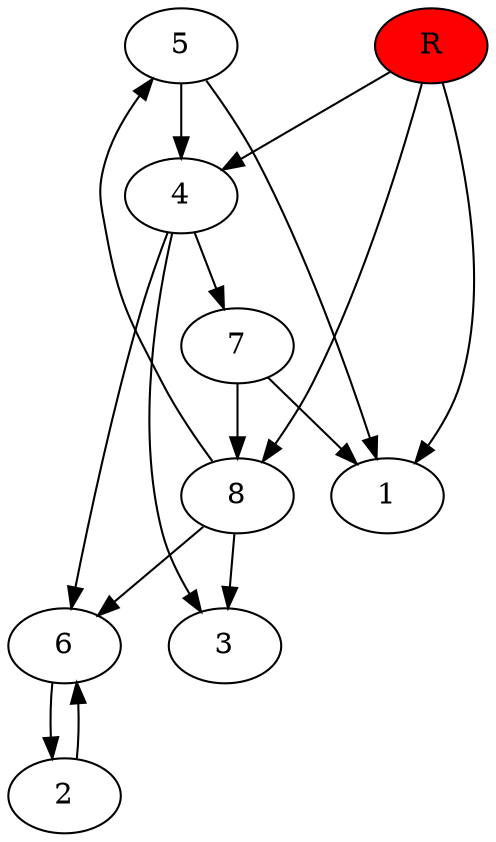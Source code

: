 digraph prb274 {
	1
	2
	3
	4
	5
	6
	7
	8
	R [fillcolor="#ff0000" style=filled]
	2 -> 6
	4 -> 3
	4 -> 6
	4 -> 7
	5 -> 1
	5 -> 4
	6 -> 2
	7 -> 1
	7 -> 8
	8 -> 3
	8 -> 5
	8 -> 6
	R -> 1
	R -> 4
	R -> 8
}
